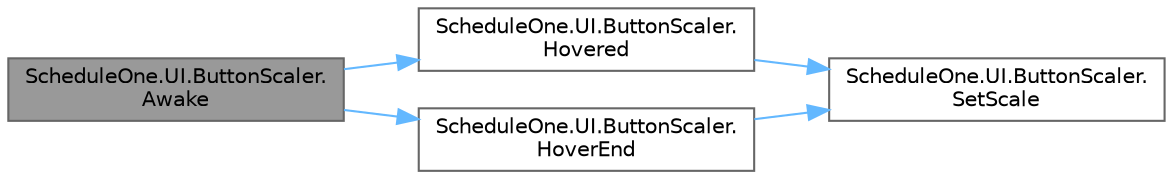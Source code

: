 digraph "ScheduleOne.UI.ButtonScaler.Awake"
{
 // LATEX_PDF_SIZE
  bgcolor="transparent";
  edge [fontname=Helvetica,fontsize=10,labelfontname=Helvetica,labelfontsize=10];
  node [fontname=Helvetica,fontsize=10,shape=box,height=0.2,width=0.4];
  rankdir="LR";
  Node1 [id="Node000001",label="ScheduleOne.UI.ButtonScaler.\lAwake",height=0.2,width=0.4,color="gray40", fillcolor="grey60", style="filled", fontcolor="black",tooltip=" "];
  Node1 -> Node2 [id="edge1_Node000001_Node000002",color="steelblue1",style="solid",tooltip=" "];
  Node2 [id="Node000002",label="ScheduleOne.UI.ButtonScaler.\lHovered",height=0.2,width=0.4,color="grey40", fillcolor="white", style="filled",URL="$class_schedule_one_1_1_u_i_1_1_button_scaler.html#a805029d09c0928844161f1a48d61bb7d",tooltip=" "];
  Node2 -> Node3 [id="edge2_Node000002_Node000003",color="steelblue1",style="solid",tooltip=" "];
  Node3 [id="Node000003",label="ScheduleOne.UI.ButtonScaler.\lSetScale",height=0.2,width=0.4,color="grey40", fillcolor="white", style="filled",URL="$class_schedule_one_1_1_u_i_1_1_button_scaler.html#a35be9183419169326e6c8ec3ed288d71",tooltip=" "];
  Node1 -> Node4 [id="edge3_Node000001_Node000004",color="steelblue1",style="solid",tooltip=" "];
  Node4 [id="Node000004",label="ScheduleOne.UI.ButtonScaler.\lHoverEnd",height=0.2,width=0.4,color="grey40", fillcolor="white", style="filled",URL="$class_schedule_one_1_1_u_i_1_1_button_scaler.html#a1d61db4e4261625c648ef607f0ee5b2b",tooltip=" "];
  Node4 -> Node3 [id="edge4_Node000004_Node000003",color="steelblue1",style="solid",tooltip=" "];
}
